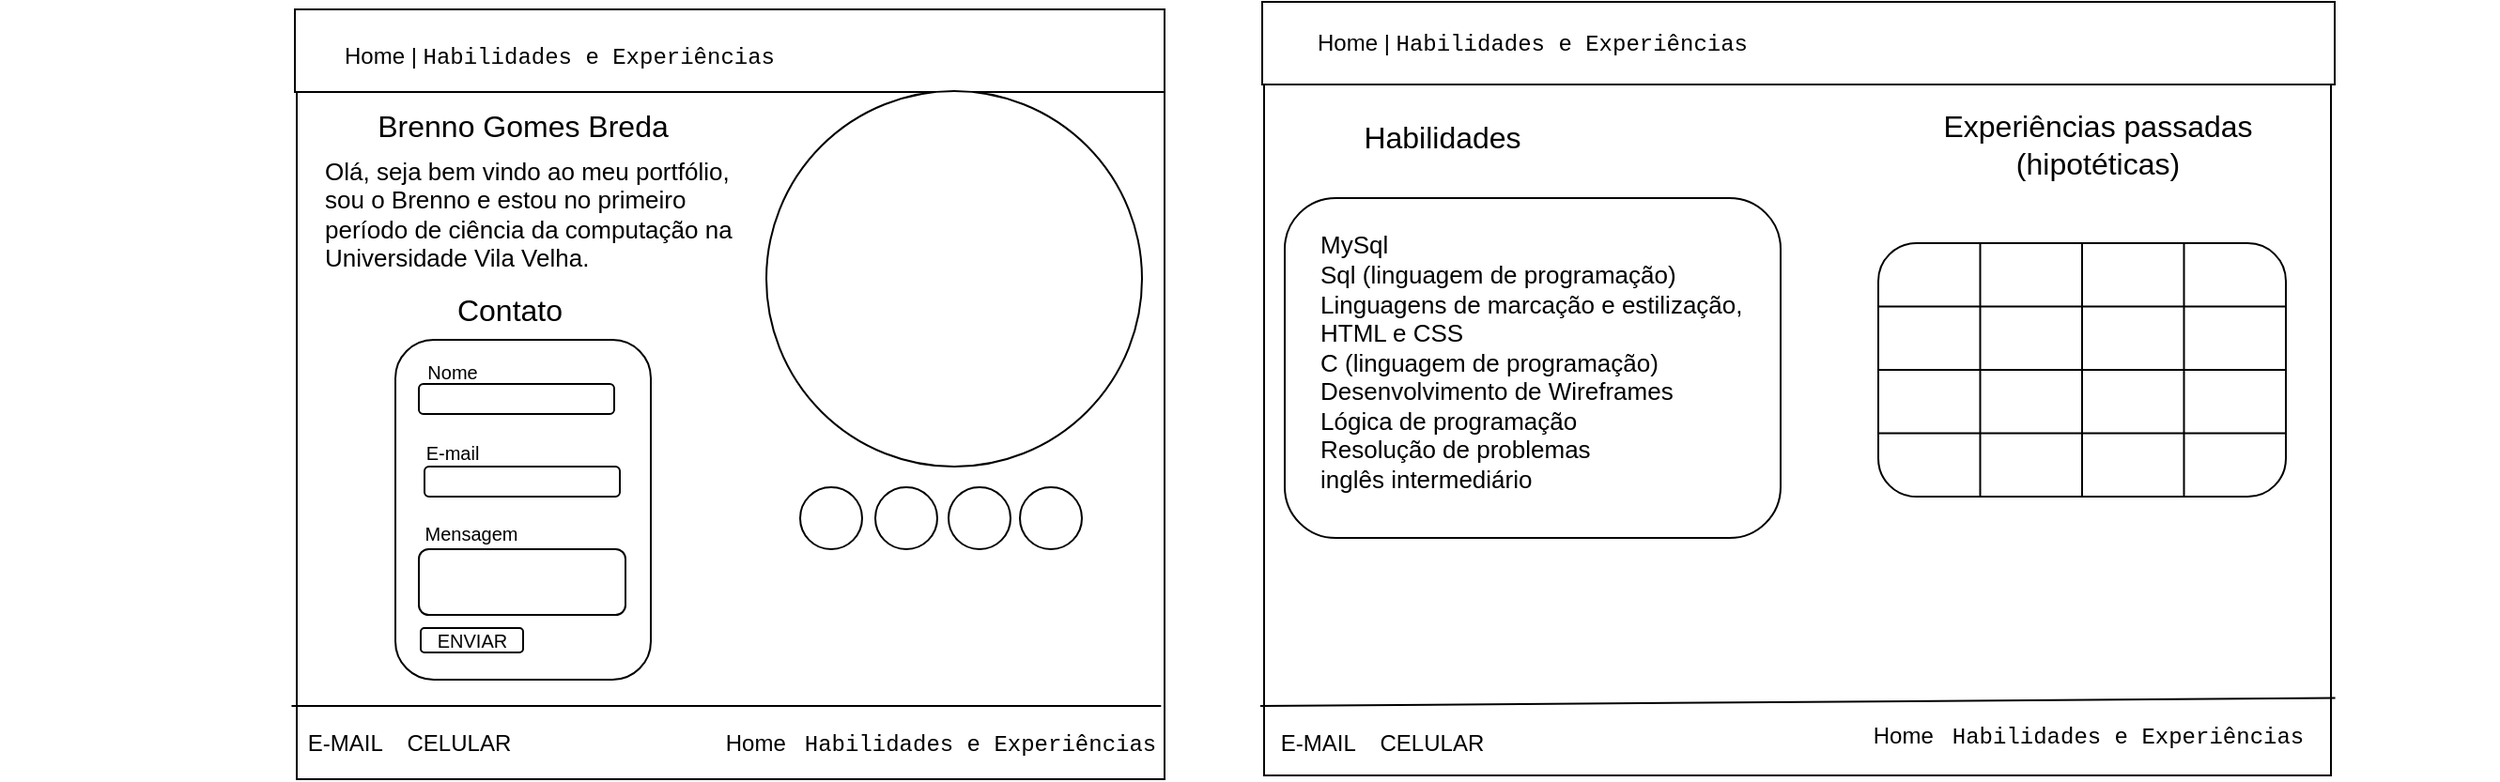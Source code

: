 <mxfile version="24.3.0" type="device">
  <diagram name="Página-1" id="Ku59XtpGnA_ydD5oqUFX">
    <mxGraphModel dx="1547" dy="618" grid="0" gridSize="10" guides="1" tooltips="1" connect="1" arrows="1" fold="1" page="0" pageScale="1" pageWidth="827" pageHeight="1169" math="0" shadow="0">
      <root>
        <mxCell id="0" />
        <mxCell id="1" parent="0" />
        <mxCell id="mh23OYVk9dYGqFNhtMYW-1" value="" style="rounded=0;whiteSpace=wrap;html=1;movable=0;resizable=0;rotatable=0;deletable=0;editable=0;locked=1;connectable=0;" parent="1" vertex="1">
          <mxGeometry x="100" y="15" width="462" height="410" as="geometry" />
        </mxCell>
        <mxCell id="mh23OYVk9dYGqFNhtMYW-2" value="" style="rounded=0;whiteSpace=wrap;html=1;" parent="1" vertex="1">
          <mxGeometry x="99" y="15" width="463" height="44" as="geometry" />
        </mxCell>
        <mxCell id="mh23OYVk9dYGqFNhtMYW-4" value="" style="ellipse;whiteSpace=wrap;html=1;aspect=fixed;" parent="1" vertex="1">
          <mxGeometry x="350" y="58.5" width="200" height="200" as="geometry" />
        </mxCell>
        <mxCell id="mh23OYVk9dYGqFNhtMYW-6" value="" style="ellipse;whiteSpace=wrap;html=1;aspect=fixed;" parent="1" vertex="1">
          <mxGeometry x="368" y="269.5" width="33" height="33" as="geometry" />
        </mxCell>
        <mxCell id="mh23OYVk9dYGqFNhtMYW-7" value="" style="ellipse;whiteSpace=wrap;html=1;aspect=fixed;" parent="1" vertex="1">
          <mxGeometry x="447" y="269.5" width="33" height="33" as="geometry" />
        </mxCell>
        <mxCell id="mh23OYVk9dYGqFNhtMYW-8" value="" style="ellipse;whiteSpace=wrap;html=1;aspect=fixed;" parent="1" vertex="1">
          <mxGeometry x="408" y="269.5" width="33" height="33" as="geometry" />
        </mxCell>
        <mxCell id="mh23OYVk9dYGqFNhtMYW-10" value="Brenno Gomes Breda" style="text;strokeColor=none;fillColor=none;html=1;align=center;verticalAlign=middle;whiteSpace=wrap;rounded=0;fontSize=16;strokeWidth=1;" parent="1" vertex="1">
          <mxGeometry x="94" y="55" width="253" height="43" as="geometry" />
        </mxCell>
        <mxCell id="mh23OYVk9dYGqFNhtMYW-11" value="Olá, seja bem vindo ao meu portfólio,&lt;div style=&quot;font-size: 13px;&quot;&gt;sou o Brenno e estou no primeiro período de ciência da computação na Universidade Vila Velha.&lt;/div&gt;&lt;div style=&quot;font-size: 13px;&quot;&gt;&lt;div style=&quot;font-size: 13px;&quot;&gt;&lt;br style=&quot;font-size: 13px;&quot;&gt;&lt;/div&gt;&lt;/div&gt;" style="text;strokeColor=none;fillColor=none;html=1;align=left;verticalAlign=middle;whiteSpace=wrap;rounded=0;fontSize=13;spacing=2;" parent="1" vertex="1">
          <mxGeometry x="113" y="68" width="227" height="128" as="geometry" />
        </mxCell>
        <mxCell id="mh23OYVk9dYGqFNhtMYW-21" value="" style="rounded=0;whiteSpace=wrap;html=1;movable=0;resizable=0;rotatable=0;deletable=0;editable=0;locked=1;connectable=0;" parent="1" vertex="1">
          <mxGeometry x="615" y="11" width="568" height="412" as="geometry" />
        </mxCell>
        <mxCell id="mh23OYVk9dYGqFNhtMYW-22" value="" style="rounded=0;whiteSpace=wrap;html=1;" parent="1" vertex="1">
          <mxGeometry x="614" y="11" width="571" height="44" as="geometry" />
        </mxCell>
        <mxCell id="mh23OYVk9dYGqFNhtMYW-23" value="Home |&amp;nbsp;&lt;span style=&quot;font-family: Menlo, Monaco, &amp;quot;Courier New&amp;quot;, monospace; text-align: start; white-space: pre;&quot;&gt;Habilidades e Experiências&lt;/span&gt;" style="text;strokeColor=none;fillColor=none;html=1;align=center;verticalAlign=middle;whiteSpace=wrap;rounded=0;fontSize=12;" parent="1" vertex="1">
          <mxGeometry x="540" y="18" width="436" height="30" as="geometry" />
        </mxCell>
        <mxCell id="mh23OYVk9dYGqFNhtMYW-25" value="Habilidades" style="text;strokeColor=none;fillColor=none;html=1;align=center;verticalAlign=middle;whiteSpace=wrap;rounded=0;fontSize=16;" parent="1" vertex="1">
          <mxGeometry x="570" y="68" width="280" height="30" as="geometry" />
        </mxCell>
        <mxCell id="mh23OYVk9dYGqFNhtMYW-32" value="" style="rounded=1;whiteSpace=wrap;html=1;" parent="1" vertex="1">
          <mxGeometry x="942" y="139.5" width="217" height="135" as="geometry" />
        </mxCell>
        <mxCell id="mh23OYVk9dYGqFNhtMYW-35" value="" style="endArrow=none;html=1;rounded=0;fontSize=12;startSize=8;endSize=8;curved=1;exitX=0.5;exitY=1;exitDx=0;exitDy=0;entryX=0.5;entryY=0;entryDx=0;entryDy=0;" parent="1" source="mh23OYVk9dYGqFNhtMYW-32" target="mh23OYVk9dYGqFNhtMYW-32" edge="1">
          <mxGeometry width="50" height="50" relative="1" as="geometry">
            <mxPoint x="431" y="609" as="sourcePoint" />
            <mxPoint x="481" y="559" as="targetPoint" />
          </mxGeometry>
        </mxCell>
        <mxCell id="mh23OYVk9dYGqFNhtMYW-36" value="" style="endArrow=none;html=1;rounded=0;fontSize=12;startSize=8;endSize=8;curved=1;entryX=0.25;entryY=0;entryDx=0;entryDy=0;exitX=0.25;exitY=1;exitDx=0;exitDy=0;" parent="1" source="mh23OYVk9dYGqFNhtMYW-32" target="mh23OYVk9dYGqFNhtMYW-32" edge="1">
          <mxGeometry width="50" height="50" relative="1" as="geometry">
            <mxPoint x="462" y="633" as="sourcePoint" />
            <mxPoint x="512" y="583" as="targetPoint" />
          </mxGeometry>
        </mxCell>
        <mxCell id="mh23OYVk9dYGqFNhtMYW-37" value="" style="endArrow=none;html=1;rounded=0;fontSize=12;startSize=8;endSize=8;curved=1;entryX=0.75;entryY=0;entryDx=0;entryDy=0;exitX=0.75;exitY=1;exitDx=0;exitDy=0;" parent="1" source="mh23OYVk9dYGqFNhtMYW-32" target="mh23OYVk9dYGqFNhtMYW-32" edge="1">
          <mxGeometry width="50" height="50" relative="1" as="geometry">
            <mxPoint x="656" y="646" as="sourcePoint" />
            <mxPoint x="706" y="596" as="targetPoint" />
          </mxGeometry>
        </mxCell>
        <mxCell id="mh23OYVk9dYGqFNhtMYW-38" value="" style="endArrow=none;html=1;rounded=0;fontSize=12;startSize=8;endSize=8;curved=1;exitX=0;exitY=0.25;exitDx=0;exitDy=0;entryX=1;entryY=0.25;entryDx=0;entryDy=0;" parent="1" source="mh23OYVk9dYGqFNhtMYW-32" target="mh23OYVk9dYGqFNhtMYW-32" edge="1">
          <mxGeometry width="50" height="50" relative="1" as="geometry">
            <mxPoint x="525" y="635" as="sourcePoint" />
            <mxPoint x="575" y="585" as="targetPoint" />
          </mxGeometry>
        </mxCell>
        <mxCell id="mh23OYVk9dYGqFNhtMYW-39" value="" style="endArrow=none;html=1;rounded=0;fontSize=12;startSize=8;endSize=8;curved=1;exitX=0;exitY=0.5;exitDx=0;exitDy=0;entryX=1;entryY=0.5;entryDx=0;entryDy=0;" parent="1" source="mh23OYVk9dYGqFNhtMYW-32" target="mh23OYVk9dYGqFNhtMYW-32" edge="1">
          <mxGeometry width="50" height="50" relative="1" as="geometry">
            <mxPoint x="457" y="624" as="sourcePoint" />
            <mxPoint x="738" y="624" as="targetPoint" />
          </mxGeometry>
        </mxCell>
        <mxCell id="mh23OYVk9dYGqFNhtMYW-40" value="" style="endArrow=none;html=1;rounded=0;fontSize=12;startSize=8;endSize=8;curved=1;exitX=0;exitY=0.75;exitDx=0;exitDy=0;entryX=1;entryY=0.75;entryDx=0;entryDy=0;" parent="1" source="mh23OYVk9dYGqFNhtMYW-32" target="mh23OYVk9dYGqFNhtMYW-32" edge="1">
          <mxGeometry width="50" height="50" relative="1" as="geometry">
            <mxPoint x="516" y="702" as="sourcePoint" />
            <mxPoint x="566" y="652" as="targetPoint" />
          </mxGeometry>
        </mxCell>
        <mxCell id="mh23OYVk9dYGqFNhtMYW-41" value="Experiências passadas (hipotéticas)" style="text;html=1;align=center;verticalAlign=middle;whiteSpace=wrap;rounded=0;fontSize=16;" parent="1" vertex="1">
          <mxGeometry x="935" y="72" width="248" height="30" as="geometry" />
        </mxCell>
        <mxCell id="mh23OYVk9dYGqFNhtMYW-42" value="Home |&amp;nbsp;&lt;span style=&quot;font-family: Menlo, Monaco, &amp;quot;Courier New&amp;quot;, monospace; text-align: start; white-space: pre;&quot;&gt;Habilidades e Experiências&lt;/span&gt;" style="text;strokeColor=none;fillColor=none;html=1;align=center;verticalAlign=middle;whiteSpace=wrap;rounded=0;fontSize=12;" parent="1" vertex="1">
          <mxGeometry x="22" y="25" width="436" height="30" as="geometry" />
        </mxCell>
        <mxCell id="sJzv-pl1np4WUji4cUEF-2" value="Contato" style="text;strokeColor=none;fillColor=none;html=1;align=center;verticalAlign=middle;whiteSpace=wrap;rounded=0;fontSize=16;strokeWidth=1;" parent="1" vertex="1">
          <mxGeometry x="87" y="153" width="253" height="43" as="geometry" />
        </mxCell>
        <mxCell id="sJzv-pl1np4WUji4cUEF-3" value="" style="endArrow=none;html=1;rounded=0;entryX=0.996;entryY=0.905;entryDx=0;entryDy=0;entryPerimeter=0;exitX=-0.006;exitY=0.905;exitDx=0;exitDy=0;exitPerimeter=0;" parent="1" source="mh23OYVk9dYGqFNhtMYW-1" target="mh23OYVk9dYGqFNhtMYW-1" edge="1">
          <mxGeometry width="50" height="50" relative="1" as="geometry">
            <mxPoint x="97" y="391" as="sourcePoint" />
            <mxPoint x="147" y="341" as="targetPoint" />
          </mxGeometry>
        </mxCell>
        <mxCell id="sJzv-pl1np4WUji4cUEF-4" value="Home &amp;nbsp;&amp;nbsp;&lt;span style=&quot;font-family: Menlo, Monaco, &amp;quot;Courier New&amp;quot;, monospace; text-align: start; white-space: pre;&quot;&gt;Habilidades e Experiências&lt;/span&gt;" style="text;strokeColor=none;fillColor=none;html=1;align=center;verticalAlign=middle;whiteSpace=wrap;rounded=0;fontSize=12;" parent="1" vertex="1">
          <mxGeometry x="225" y="391" width="436" height="30" as="geometry" />
        </mxCell>
        <mxCell id="sJzv-pl1np4WUji4cUEF-5" value="E-MAIL &amp;nbsp; &amp;nbsp;CELULAR" style="text;strokeColor=none;fillColor=none;html=1;align=center;verticalAlign=middle;whiteSpace=wrap;rounded=0;fontSize=12;" parent="1" vertex="1">
          <mxGeometry x="-58" y="391" width="436" height="30" as="geometry" />
        </mxCell>
        <mxCell id="sJzv-pl1np4WUji4cUEF-6" value="" style="endArrow=none;html=1;rounded=0;entryX=1.004;entryY=0.9;entryDx=0;entryDy=0;entryPerimeter=0;" parent="1" target="mh23OYVk9dYGqFNhtMYW-21" edge="1">
          <mxGeometry width="50" height="50" relative="1" as="geometry">
            <mxPoint x="613" y="386" as="sourcePoint" />
            <mxPoint x="663" y="336" as="targetPoint" />
          </mxGeometry>
        </mxCell>
        <mxCell id="sJzv-pl1np4WUji4cUEF-7" value="Home &amp;nbsp;&amp;nbsp;&lt;span style=&quot;font-family: Menlo, Monaco, &amp;quot;Courier New&amp;quot;, monospace; text-align: start; white-space: pre;&quot;&gt;Habilidades e Experiências&lt;/span&gt;" style="text;strokeColor=none;fillColor=none;html=1;align=center;verticalAlign=middle;whiteSpace=wrap;rounded=0;fontSize=12;" parent="1" vertex="1">
          <mxGeometry x="836" y="387" width="436" height="30" as="geometry" />
        </mxCell>
        <mxCell id="2OUnySmVFG2kaJHcamgf-1" value="" style="rounded=1;whiteSpace=wrap;html=1;verticalAlign=middle;horizontal=0;" vertex="1" parent="1">
          <mxGeometry x="152.5" y="191" width="136" height="181" as="geometry" />
        </mxCell>
        <mxCell id="sJzv-pl1np4WUji4cUEF-8" value="E-MAIL &amp;nbsp; &amp;nbsp;CELULAR" style="text;strokeColor=none;fillColor=none;html=1;align=center;verticalAlign=middle;whiteSpace=wrap;rounded=0;fontSize=12;" parent="1" vertex="1">
          <mxGeometry x="460" y="391" width="436" height="30" as="geometry" />
        </mxCell>
        <mxCell id="mh23OYVk9dYGqFNhtMYW-13" value="&lt;font style=&quot;font-size: 10px;&quot;&gt;Nome&lt;/font&gt;" style="text;strokeColor=none;fillColor=none;html=1;align=center;verticalAlign=middle;whiteSpace=wrap;rounded=0;fontSize=16;" parent="1" vertex="1">
          <mxGeometry x="152.5" y="191" width="60" height="30" as="geometry" />
        </mxCell>
        <mxCell id="mh23OYVk9dYGqFNhtMYW-14" value="E-mail" style="text;strokeColor=none;fillColor=none;html=1;align=center;verticalAlign=middle;whiteSpace=wrap;rounded=0;fontSize=10;" parent="1" vertex="1">
          <mxGeometry x="152.5" y="236" width="60" height="30" as="geometry" />
        </mxCell>
        <mxCell id="mh23OYVk9dYGqFNhtMYW-15" value="Mensagem" style="text;strokeColor=none;fillColor=none;html=1;align=center;verticalAlign=middle;whiteSpace=wrap;rounded=0;fontSize=10;" parent="1" vertex="1">
          <mxGeometry x="162.5" y="278.5" width="60" height="30" as="geometry" />
        </mxCell>
        <mxCell id="mh23OYVk9dYGqFNhtMYW-16" value="" style="rounded=1;whiteSpace=wrap;html=1;" parent="1" vertex="1">
          <mxGeometry x="165" y="214.5" width="104" height="16" as="geometry" />
        </mxCell>
        <mxCell id="mh23OYVk9dYGqFNhtMYW-17" value="" style="rounded=1;whiteSpace=wrap;html=1;" parent="1" vertex="1">
          <mxGeometry x="168" y="258.5" width="104" height="16" as="geometry" />
        </mxCell>
        <mxCell id="mh23OYVk9dYGqFNhtMYW-18" value="" style="rounded=1;whiteSpace=wrap;html=1;" parent="1" vertex="1">
          <mxGeometry x="165" y="302.5" width="110" height="35" as="geometry" />
        </mxCell>
        <mxCell id="mh23OYVk9dYGqFNhtMYW-20" value="ENVIAR" style="rounded=1;whiteSpace=wrap;html=1;fontSize=10;" parent="1" vertex="1">
          <mxGeometry x="166" y="344.5" width="54.5" height="13" as="geometry" />
        </mxCell>
        <mxCell id="mh23OYVk9dYGqFNhtMYW-43" style="edgeStyle=none;curved=1;rounded=0;orthogonalLoop=1;jettySize=auto;html=1;exitX=0.75;exitY=1;exitDx=0;exitDy=0;fontSize=12;startSize=8;endSize=8;" parent="1" source="mh23OYVk9dYGqFNhtMYW-20" target="mh23OYVk9dYGqFNhtMYW-20" edge="1">
          <mxGeometry relative="1" as="geometry" />
        </mxCell>
        <mxCell id="2OUnySmVFG2kaJHcamgf-2" value="" style="ellipse;whiteSpace=wrap;html=1;aspect=fixed;" vertex="1" parent="1">
          <mxGeometry x="485" y="269.5" width="33" height="33" as="geometry" />
        </mxCell>
        <mxCell id="2OUnySmVFG2kaJHcamgf-3" value="" style="rounded=1;whiteSpace=wrap;html=1;verticalAlign=middle;horizontal=0;" vertex="1" parent="1">
          <mxGeometry x="626" y="115.5" width="264" height="181" as="geometry" />
        </mxCell>
        <mxCell id="mh23OYVk9dYGqFNhtMYW-26" value="MySql&#xa;Sql (linguagem de programação)&#xa;Linguagens de marcação e estilização, HTML e CSS&#xa;C (linguagem de programação)&#xa;Desenvolvimento de Wireframes&#xa;Lógica de programação&#xa;Resolução de problemas&#xa;inglês intermediário" style="text;align=left;verticalAlign=middle;rounded=0;fontSize=13;fontColor=default;whiteSpace=wrap;" parent="1" vertex="1">
          <mxGeometry x="643" y="122.5" width="233" height="160.5" as="geometry" />
        </mxCell>
      </root>
    </mxGraphModel>
  </diagram>
</mxfile>
